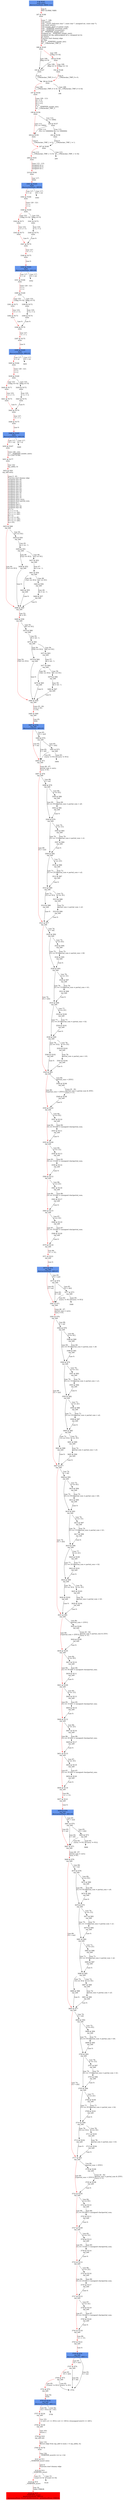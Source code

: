 digraph ARG {
node [style="filled" shape="box" color="white"]
0 [fillcolor="cornflowerblue" label="0 @ N141\nmain entry\nAbstractionState: ABS0: true\n" id="0"]
187 [label="187 @ N186\nmain\n" id="187"]
188 [label="188 @ N145\nmain\n" id="188"]
193 [label="193 @ N147\nmain\n" id="193"]
196 [label="196 @ N149\nmain\n" id="196"]
197 [label="197 @ N150\nmain\n" id="197"]
199 [label="199 @ N156\nmain\n" id="199"]
204 [label="204 @ N159\nmain\n" id="204"]
207 [label="207 @ N160\nmain\n" id="207"]
208 [label="208 @ N161\nmain\n" id="208"]
210 [label="210 @ N164\nmain\n" id="210"]
3301 [fillcolor="cornflowerblue" label="3301 @ N165\nmain\nAbstractionState: ABS98\n" id="3301"]
3302 [label="3302 @ N166\nmain\n" id="3302"]
3340 [label="3340 @ N169\nmain\n" id="3340"]
3342 [label="3342 @ N171\nmain\n" id="3342"]
3343 [label="3343 @ N173\nmain\n" id="3343"]
3347 [label="3347 @ N170\nmain\n" id="3347"]
3348 [label="3348 @ N175\nmain\n" id="3348"]
3350 [fillcolor="cornflowerblue" label="3350 @ N165\nmain\nAbstractionState: ABS100\n" id="3350"]
3351 [label="3351 @ N166\nmain\n" id="3351"]
3389 [label="3389 @ N169\nmain\n" id="3389"]
3391 [label="3391 @ N171\nmain\n" id="3391"]
3392 [label="3392 @ N173\nmain\n" id="3392"]
3396 [label="3396 @ N170\nmain\n" id="3396"]
3397 [label="3397 @ N175\nmain\n" id="3397"]
3399 [fillcolor="cornflowerblue" label="3399 @ N165\nmain\nAbstractionState: ABS102\n" id="3399"]
3400 [label="3400 @ N166\nmain\n" id="3400"]
3438 [label="3438 @ N169\nmain\n" id="3438"]
3440 [label="3440 @ N171\nmain\n" id="3440"]
3441 [label="3441 @ N173\nmain\n" id="3441"]
3445 [label="3445 @ N170\nmain\n" id="3445"]
3446 [label="3446 @ N175\nmain\n" id="3446"]
3448 [fillcolor="cornflowerblue" label="3448 @ N165\nmain\nAbstractionState: ABS104\n" id="3448"]
3450 [label="3450 @ N167\nmain\n" id="3450"]
3451 [label="3451 @ N177\nmain\n" id="3451"]
3452 [label="3452 @ N20\nmp_add entry\n" id="3452"]
3453 [label="3453 @ N48\nmp_add\n" id="3453"]
3468 [label="3468 @ N49\nmp_add\n" id="3468"]
3469 [label="3469 @ N58\nmp_add\n" id="3469"]
3484 [label="3484 @ N59\nmp_add\n" id="3484"]
3485 [label="3485 @ N69\nmp_add\n" id="3485"]
3487 [fillcolor="cornflowerblue" label="3487 @ N70\nmp_add\nAbstractionState: ABS105\n" id="3487"]
3495 [label="3495 @ N71\nmp_add\n" id="3495"]
3497 [label="3497 @ N76\nmp_add\n" id="3497"]
3521 [label="3521 @ N77\nmp_add\n" id="3521"]
3545 [label="3545 @ N91\nmp_add\n" id="3545"]
3550 [label="3550 @ N105\nmp_add\n" id="3550"]
3555 [label="3555 @ N109\nmp_add\n" id="3555"]
3560 [label="3560 @ N112\nmp_add\n" id="3560"]
3565 [label="3565 @ N115\nmp_add\n" id="3565"]
3570 [label="3570 @ N118\nmp_add\n" id="3570"]
3571 [label="3571 @ N121\nmp_add\n" id="3571"]
3573 [fillcolor="cornflowerblue" label="3573 @ N70\nmp_add\nAbstractionState: ABS107\n" id="3573"]
3581 [label="3581 @ N71\nmp_add\n" id="3581"]
3583 [label="3583 @ N76\nmp_add\n" id="3583"]
3607 [label="3607 @ N77\nmp_add\n" id="3607"]
3631 [label="3631 @ N91\nmp_add\n" id="3631"]
3636 [label="3636 @ N105\nmp_add\n" id="3636"]
3641 [label="3641 @ N109\nmp_add\n" id="3641"]
3646 [label="3646 @ N112\nmp_add\n" id="3646"]
3651 [label="3651 @ N115\nmp_add\n" id="3651"]
3656 [label="3656 @ N118\nmp_add\n" id="3656"]
3657 [label="3657 @ N121\nmp_add\n" id="3657"]
3659 [fillcolor="cornflowerblue" label="3659 @ N70\nmp_add\nAbstractionState: ABS109\n" id="3659"]
3667 [label="3667 @ N71\nmp_add\n" id="3667"]
3669 [label="3669 @ N76\nmp_add\n" id="3669"]
3693 [label="3693 @ N77\nmp_add\n" id="3693"]
3717 [label="3717 @ N91\nmp_add\n" id="3717"]
3722 [label="3722 @ N105\nmp_add\n" id="3722"]
3727 [label="3727 @ N109\nmp_add\n" id="3727"]
3732 [label="3732 @ N112\nmp_add\n" id="3732"]
3737 [label="3737 @ N115\nmp_add\n" id="3737"]
3742 [label="3742 @ N118\nmp_add\n" id="3742"]
3743 [label="3743 @ N121\nmp_add\n" id="3743"]
3745 [fillcolor="cornflowerblue" label="3745 @ N70\nmp_add\nAbstractionState: ABS111\n" id="3745"]
3747 [label="3747 @ N74\nmp_add\n" id="3747"]
3749 [label="3749 @ N73\nmp_add\n" id="3749"]
3752 [label="3752 @ N72\nmp_add\n" id="3752"]
3755 [fillcolor="cornflowerblue" label="3755 @ N122\nmp_add\nAbstractionState: ABS112\n" id="3755"]
3757 [label="3757 @ N124\nmp_add\n" id="3757"]
3758 [label="3758 @ N138\nmp_add\n" id="3758"]
3759 [label="3759 @ N19\nmp_add exit\n" id="3759"]
3760 [label="3760 @ N178\nmain\n" id="3760"]
4121 [label="4121 @ N11\n__VERIFIER_assert entry\n" id="4121"]
4122 [label="4122 @ N12\n__VERIFIER_assert\n" id="4122"]
4123 [label="4123 @ N14\n__VERIFIER_assert\n" id="4123"]
4126 [fillcolor="red" label="4126 @ N15\n__VERIFIER_assert\nAbstractionState: ABS121\n AutomatonState: ErrorLabelAutomaton: _predefinedState_ERROR\n" id="4126"]
3738 [label="3738 @ N119\nmp_add\n" id="3738"]
3740 [label="3740 @ N120\nmp_add\n" id="3740"]
3733 [label="3733 @ N116\nmp_add\n" id="3733"]
3735 [label="3735 @ N117\nmp_add\n" id="3735"]
3728 [label="3728 @ N113\nmp_add\n" id="3728"]
3730 [label="3730 @ N114\nmp_add\n" id="3730"]
3723 [label="3723 @ N110\nmp_add\n" id="3723"]
3725 [label="3725 @ N111\nmp_add\n" id="3725"]
3718 [label="3718 @ N106\nmp_add\n" id="3718"]
3720 [label="3720 @ N108\nmp_add\n" id="3720"]
3694 [label="3694 @ N92\nmp_add\n" id="3694"]
3700 [label="3700 @ N93\nmp_add\n" id="3700"]
3705 [label="3705 @ N96\nmp_add\n" id="3705"]
3710 [label="3710 @ N99\nmp_add\n" id="3710"]
3712 [label="3712 @ N102\nmp_add\n" id="3712"]
3711 [label="3711 @ N103\nmp_add\n" id="3711"]
3715 [label="3715 @ N104\nmp_add\n" id="3715"]
3706 [label="3706 @ N100\nmp_add\n" id="3706"]
3708 [label="3708 @ N101\nmp_add\n" id="3708"]
3701 [label="3701 @ N97\nmp_add\n" id="3701"]
3703 [label="3703 @ N98\nmp_add\n" id="3703"]
3696 [label="3696 @ N94\nmp_add\n" id="3696"]
3698 [label="3698 @ N95\nmp_add\n" id="3698"]
3670 [label="3670 @ N78\nmp_add\n" id="3670"]
3676 [label="3676 @ N79\nmp_add\n" id="3676"]
3681 [label="3681 @ N82\nmp_add\n" id="3681"]
3686 [label="3686 @ N85\nmp_add\n" id="3686"]
3688 [label="3688 @ N88\nmp_add\n" id="3688"]
3687 [label="3687 @ N89\nmp_add\n" id="3687"]
3691 [label="3691 @ N90\nmp_add\n" id="3691"]
3682 [label="3682 @ N86\nmp_add\n" id="3682"]
3684 [label="3684 @ N87\nmp_add\n" id="3684"]
3677 [label="3677 @ N83\nmp_add\n" id="3677"]
3679 [label="3679 @ N84\nmp_add\n" id="3679"]
3672 [label="3672 @ N80\nmp_add\n" id="3672"]
3674 [label="3674 @ N81\nmp_add\n" id="3674"]
3661 [label="3661 @ N74\nmp_add\n" id="3661"]
3663 [label="3663 @ N73\nmp_add\n" id="3663"]
3652 [label="3652 @ N119\nmp_add\n" id="3652"]
3654 [label="3654 @ N120\nmp_add\n" id="3654"]
3647 [label="3647 @ N116\nmp_add\n" id="3647"]
3649 [label="3649 @ N117\nmp_add\n" id="3649"]
3642 [label="3642 @ N113\nmp_add\n" id="3642"]
3644 [label="3644 @ N114\nmp_add\n" id="3644"]
3637 [label="3637 @ N110\nmp_add\n" id="3637"]
3639 [label="3639 @ N111\nmp_add\n" id="3639"]
3632 [label="3632 @ N106\nmp_add\n" id="3632"]
3634 [label="3634 @ N108\nmp_add\n" id="3634"]
3608 [label="3608 @ N92\nmp_add\n" id="3608"]
3614 [label="3614 @ N93\nmp_add\n" id="3614"]
3619 [label="3619 @ N96\nmp_add\n" id="3619"]
3624 [label="3624 @ N99\nmp_add\n" id="3624"]
3626 [label="3626 @ N102\nmp_add\n" id="3626"]
3625 [label="3625 @ N103\nmp_add\n" id="3625"]
3629 [label="3629 @ N104\nmp_add\n" id="3629"]
3620 [label="3620 @ N100\nmp_add\n" id="3620"]
3622 [label="3622 @ N101\nmp_add\n" id="3622"]
3615 [label="3615 @ N97\nmp_add\n" id="3615"]
3617 [label="3617 @ N98\nmp_add\n" id="3617"]
3610 [label="3610 @ N94\nmp_add\n" id="3610"]
3612 [label="3612 @ N95\nmp_add\n" id="3612"]
3584 [label="3584 @ N78\nmp_add\n" id="3584"]
3590 [label="3590 @ N79\nmp_add\n" id="3590"]
3595 [label="3595 @ N82\nmp_add\n" id="3595"]
3600 [label="3600 @ N85\nmp_add\n" id="3600"]
3602 [label="3602 @ N88\nmp_add\n" id="3602"]
3601 [label="3601 @ N89\nmp_add\n" id="3601"]
3605 [label="3605 @ N90\nmp_add\n" id="3605"]
3596 [label="3596 @ N86\nmp_add\n" id="3596"]
3598 [label="3598 @ N87\nmp_add\n" id="3598"]
3591 [label="3591 @ N83\nmp_add\n" id="3591"]
3593 [label="3593 @ N84\nmp_add\n" id="3593"]
3586 [label="3586 @ N80\nmp_add\n" id="3586"]
3588 [label="3588 @ N81\nmp_add\n" id="3588"]
3575 [label="3575 @ N74\nmp_add\n" id="3575"]
3577 [label="3577 @ N73\nmp_add\n" id="3577"]
3566 [label="3566 @ N119\nmp_add\n" id="3566"]
3568 [label="3568 @ N120\nmp_add\n" id="3568"]
3561 [label="3561 @ N116\nmp_add\n" id="3561"]
3563 [label="3563 @ N117\nmp_add\n" id="3563"]
3556 [label="3556 @ N113\nmp_add\n" id="3556"]
3558 [label="3558 @ N114\nmp_add\n" id="3558"]
3551 [label="3551 @ N110\nmp_add\n" id="3551"]
3553 [label="3553 @ N111\nmp_add\n" id="3553"]
3546 [label="3546 @ N106\nmp_add\n" id="3546"]
3548 [label="3548 @ N108\nmp_add\n" id="3548"]
3522 [label="3522 @ N92\nmp_add\n" id="3522"]
3528 [label="3528 @ N93\nmp_add\n" id="3528"]
3533 [label="3533 @ N96\nmp_add\n" id="3533"]
3538 [label="3538 @ N99\nmp_add\n" id="3538"]
3540 [label="3540 @ N102\nmp_add\n" id="3540"]
3539 [label="3539 @ N103\nmp_add\n" id="3539"]
3543 [label="3543 @ N104\nmp_add\n" id="3543"]
3534 [label="3534 @ N100\nmp_add\n" id="3534"]
3536 [label="3536 @ N101\nmp_add\n" id="3536"]
3529 [label="3529 @ N97\nmp_add\n" id="3529"]
3531 [label="3531 @ N98\nmp_add\n" id="3531"]
3524 [label="3524 @ N94\nmp_add\n" id="3524"]
3526 [label="3526 @ N95\nmp_add\n" id="3526"]
3498 [label="3498 @ N78\nmp_add\n" id="3498"]
3504 [label="3504 @ N79\nmp_add\n" id="3504"]
3509 [label="3509 @ N82\nmp_add\n" id="3509"]
3514 [label="3514 @ N85\nmp_add\n" id="3514"]
3516 [label="3516 @ N88\nmp_add\n" id="3516"]
3515 [label="3515 @ N89\nmp_add\n" id="3515"]
3519 [label="3519 @ N90\nmp_add\n" id="3519"]
3510 [label="3510 @ N86\nmp_add\n" id="3510"]
3512 [label="3512 @ N87\nmp_add\n" id="3512"]
3505 [label="3505 @ N83\nmp_add\n" id="3505"]
3507 [label="3507 @ N84\nmp_add\n" id="3507"]
3500 [label="3500 @ N80\nmp_add\n" id="3500"]
3502 [label="3502 @ N81\nmp_add\n" id="3502"]
3489 [label="3489 @ N74\nmp_add\n" id="3489"]
3491 [label="3491 @ N73\nmp_add\n" id="3491"]
3470 [label="3470 @ N60\nmp_add\n" id="3470"]
3472 [label="3472 @ N61\nmp_add\n" id="3472"]
3474 [label="3474 @ N62\nmp_add\n" id="3474"]
3473 [label="3473 @ N63\nmp_add\n" id="3473"]
3477 [label="3477 @ N64\nmp_add\n" id="3477"]
3479 [label="3479 @ N65\nmp_add\n" id="3479"]
3478 [label="3478 @ N66\nmp_add\n" id="3478"]
3482 [label="3482 @ N67\nmp_add\n" id="3482"]
3454 [label="3454 @ N50\nmp_add\n" id="3454"]
3456 [label="3456 @ N51\nmp_add\n" id="3456"]
3458 [label="3458 @ N52\nmp_add\n" id="3458"]
3457 [label="3457 @ N53\nmp_add\n" id="3457"]
3461 [label="3461 @ N54\nmp_add\n" id="3461"]
3463 [label="3463 @ N55\nmp_add\n" id="3463"]
3462 [label="3462 @ N56\nmp_add\n" id="3462"]
3466 [label="3466 @ N57\nmp_add\n" id="3466"]
3439 [label="3439 @ N172\nmain\n" id="3439"]
3443 [label="3443 @ N174\nmain\n" id="3443"]
3390 [label="3390 @ N172\nmain\n" id="3390"]
3394 [label="3394 @ N174\nmain\n" id="3394"]
3341 [label="3341 @ N172\nmain\n" id="3341"]
3345 [label="3345 @ N174\nmain\n" id="3345"]
200 [label="200 @ N157\nmain\n" id="200"]
202 [label="202 @ N158\nmain\n" id="202"]
190 [label="190 @ N146\nmain\n" id="190"]
192 [label="192 @ N148\nmain\n" id="192"]
0 -> 187 [color="red" label="Line 0: \lINIT GLOBAL VARS\l" id="0 -> 187"]
187 -> 188 [color="red" label="Lines 7 - 108: \lvoid abort();\lvoid __assert_fail(const char *, const char *, unsigned int, const char *);\lvoid reach_error();\lvoid assume_abort_if_not(int cond);\lvoid __VERIFIER_assert(int cond);\lvoid __VERIFIER_assume(int);\lint __VERIFIER_nondet_int();\lunsigned int __VERIFIER_nondet_uint();\lunsigned int mp_add(unsigned int a, unsigned int b);\lint main();\lFunction start dummy edge\lint flag;\lflag = __VERIFIER_nondet_int();\lint __CPAchecker_TMP_0;\l" id="187 -> 188"]
188 -> 190 [color="red" label="Line 108: \l[!(flag == 0)]\l" id="188 -> 190"]
188 -> 193 [label="Line 108: \l[flag == 0]\l" id="188 -> 193"]
193 -> 196 [label="Line 0: \l__CPAchecker_TMP_0 = 1;\l" id="193 -> 196"]
196 -> 197 [color="red" label="Line 108: \l[__CPAchecker_TMP_0 != 0]\l" id="196 -> 197"]
196 -> 198 [label="Line 108: \l[!(__CPAchecker_TMP_0 != 0)]\l" id="196 -> 198"]
197 -> 199 [color="red" label="Lines 109 - 113: \lint i = 0;\lint x = 0;\lint y = 0;\lint n;\ln = __VERIFIER_nondet_int();\lint __CPAchecker_TMP_1;\l" id="197 -> 199"]
199 -> 200 [label="Line 113: \l[n >= 1000]\l" id="199 -> 200"]
199 -> 204 [color="red" label="Line 113: \l[!(n >= 1000)]\l" id="199 -> 204"]
204 -> 207 [color="red" label="Line 0: \l__CPAchecker_TMP_1 = 0;\l" id="204 -> 207"]
207 -> 208 [color="red" label="Line 113: \l[__CPAchecker_TMP_1 != 0]\l" id="207 -> 208"]
207 -> 209 [label="Line 113: \l[!(__CPAchecker_TMP_1 != 0)]\l" id="207 -> 209"]
208 -> 210 [color="red" label="Lines 115 - 115: \lunsigned int a;\lunsigned int b;\lunsigned int r;\l" id="208 -> 210"]
210 -> 3301 [color="red" label="Line 117: \lwhile\l" id="210 -> 3301"]
3301 -> 3302 [color="red" label="Line 117: \l[i < n]\l" id="3301 -> 3302"]
3301 -> 3303 [label="Line 117: \l[!(i < n)]\l" id="3301 -> 3303"]
3302 -> 3340 [color="red" label="Lines 120 - 121: \lx = x;\ly = y;\l" id="3302 -> 3340"]
3340 -> 3341 [label="Line 122: \l[flag == 0]\l" id="3340 -> 3341"]
3340 -> 3342 [color="red" label="Line 122: \l[!(flag == 0)]\l" id="3340 -> 3342"]
3342 -> 3343 [color="red" label="Line 123: \lx = x + 3;\l" id="3342 -> 3343"]
3343 -> 3347 [color="red" label="Line 0: \l\l" id="3343 -> 3347"]
3347 -> 3348 [color="red" label="Line 127: \li = i + 1;\l" id="3347 -> 3348"]
3348 -> 3350 [color="red" label="Line 0: \l\l" id="3348 -> 3350"]
3350 -> 3351 [color="red" label="Line 117: \l[i < n]\l" id="3350 -> 3351"]
3350 -> 3352 [label="Line 117: \l[!(i < n)]\l" id="3350 -> 3352"]
3351 -> 3389 [color="red" label="Lines 120 - 121: \lx = x;\ly = y;\l" id="3351 -> 3389"]
3389 -> 3390 [label="Line 122: \l[flag == 0]\l" id="3389 -> 3390"]
3389 -> 3391 [color="red" label="Line 122: \l[!(flag == 0)]\l" id="3389 -> 3391"]
3391 -> 3392 [color="red" label="Line 123: \lx = x + 3;\l" id="3391 -> 3392"]
3392 -> 3396 [color="red" label="Line 0: \l\l" id="3392 -> 3396"]
3396 -> 3397 [color="red" label="Line 127: \li = i + 1;\l" id="3396 -> 3397"]
3397 -> 3399 [color="red" label="Line 0: \l\l" id="3397 -> 3399"]
3399 -> 3400 [color="red" label="Line 117: \l[i < n]\l" id="3399 -> 3400"]
3399 -> 3401 [label="Line 117: \l[!(i < n)]\l" id="3399 -> 3401"]
3400 -> 3438 [color="red" label="Lines 120 - 121: \lx = x;\ly = y;\l" id="3400 -> 3438"]
3438 -> 3439 [label="Line 122: \l[flag == 0]\l" id="3438 -> 3439"]
3438 -> 3440 [color="red" label="Line 122: \l[!(flag == 0)]\l" id="3438 -> 3440"]
3440 -> 3441 [color="red" label="Line 123: \lx = x + 3;\l" id="3440 -> 3441"]
3441 -> 3445 [color="red" label="Line 0: \l\l" id="3441 -> 3445"]
3445 -> 3446 [color="red" label="Line 127: \li = i + 1;\l" id="3445 -> 3446"]
3446 -> 3448 [color="red" label="Line 0: \l\l" id="3446 -> 3448"]
3448 -> 3449 [label="Line 117: \l[i < n]\l" id="3448 -> 3449"]
3448 -> 3450 [color="red" label="Line 117: \l[!(i < n)]\l" id="3448 -> 3450"]
3450 -> 3451 [color="red" label="Lines 130 - 131: \la = __VERIFIER_nondet_uint();\lb = 234770789;\l" id="3450 -> 3451"]
3451 -> 3452 [color="red" label="Line 132: \lmp_add(a, b)\l" id="3451 -> 3452"]
3452 -> 3453 [color="red" label="Lines 0 - 43: \lFunction start dummy edge\lunsigned char a0;\lunsigned char a1;\lunsigned char a2;\lunsigned char a3;\lunsigned char b0;\lunsigned char b1;\lunsigned char b2;\lunsigned char b3;\lunsigned char r0;\lunsigned char r1;\lunsigned char r2;\lunsigned char r3;\lunsigned short carry;\lunsigned short partial_sum;\lunsigned int r;\lunsigned char i;\lunsigned char na;\lunsigned char nb;\la0 = a;\la1 = a >> 8;\la2 = a >> 16U;\la3 = a >> 24U;\lb0 = b;\lb1 = b >> 8U;\lb2 = b >> 16U;\lb3 = b >> 24U;\lna = 4U;\l" id="3452 -> 3453"]
3453 -> 3454 [label="Line 44: \l[a3 == 0U]\l" id="3453 -> 3454"]
3453 -> 3468 [color="red" label="Line 44: \l[!(a3 == 0U)]\l" id="3453 -> 3468"]
3468 -> 3469 [color="red" label="Line 53: \lnb = 4U;\l" id="3468 -> 3469"]
3469 -> 3470 [label="Line 54: \l[b3 == 0U]\l" id="3469 -> 3470"]
3469 -> 3484 [color="red" label="Line 54: \l[!(b3 == 0U)]\l" id="3469 -> 3484"]
3484 -> 3485 [color="red" label="Lines 63 - 64: \lcarry = 0U;\li = 0U;\l" id="3484 -> 3485"]
3485 -> 3487 [color="red" label="Line 65: \lwhile\l" id="3485 -> 3487"]
3487 -> 3489 [label="Line 65: \l[!(i < na)]\l" id="3487 -> 3489"]
3487 -> 3495 [color="red" label="Line 65: \l[i < na]\l" id="3487 -> 3495"]
3495 -> 3497 [color="red" label="Lines 66 - 67: \lpartial_sum = carry;\lcarry = 0U;\l" id="3495 -> 3497"]
3497 -> 3498 [label="Line 68: \l[i < na]\l" id="3497 -> 3498"]
3497 -> 3521 [color="red" label="Line 68: \l[!(i < na)]\l" id="3497 -> 3521"]
3521 -> 3522 [label="Line 74: \l[i < nb]\l" id="3521 -> 3522"]
3521 -> 3545 [color="red" label="Line 74: \l[!(i < nb)]\l" id="3521 -> 3545"]
3545 -> 3546 [label="Line 80: \l[partial_sum > 255U]\l" id="3545 -> 3546"]
3545 -> 3550 [color="red" label="Line 80: \l[!(partial_sum > 255U)]\l" id="3545 -> 3550"]
3550 -> 3551 [label="Line 84: \l[i == 0U]\l" id="3550 -> 3551"]
3550 -> 3555 [color="red" label="Line 84: \l[!(i == 0U)]\l" id="3550 -> 3555"]
3555 -> 3556 [label="Line 85: \l[i == 1U]\l" id="3555 -> 3556"]
3555 -> 3560 [color="red" label="Line 85: \l[!(i == 1U)]\l" id="3555 -> 3560"]
3560 -> 3561 [label="Line 86: \l[i == 2U]\l" id="3560 -> 3561"]
3560 -> 3565 [color="red" label="Line 86: \l[!(i == 2U)]\l" id="3560 -> 3565"]
3565 -> 3566 [label="Line 87: \l[i == 3U]\l" id="3565 -> 3566"]
3565 -> 3570 [color="red" label="Line 87: \l[!(i == 3U)]\l" id="3565 -> 3570"]
3570 -> 3571 [color="red" label="Line 89: \li = i + 1U;\l" id="3570 -> 3571"]
3571 -> 3573 [color="red" label="Line 0: \l\l" id="3571 -> 3573"]
3573 -> 3575 [label="Line 65: \l[!(i < na)]\l" id="3573 -> 3575"]
3573 -> 3581 [color="red" label="Line 65: \l[i < na]\l" id="3573 -> 3581"]
3581 -> 3583 [color="red" label="Lines 66 - 67: \lpartial_sum = carry;\lcarry = 0U;\l" id="3581 -> 3583"]
3583 -> 3584 [label="Line 68: \l[i < na]\l" id="3583 -> 3584"]
3583 -> 3607 [color="red" label="Line 68: \l[!(i < na)]\l" id="3583 -> 3607"]
3607 -> 3608 [label="Line 74: \l[i < nb]\l" id="3607 -> 3608"]
3607 -> 3631 [color="red" label="Line 74: \l[!(i < nb)]\l" id="3607 -> 3631"]
3631 -> 3632 [label="Line 80: \l[partial_sum > 255U]\l" id="3631 -> 3632"]
3631 -> 3636 [color="red" label="Line 80: \l[!(partial_sum > 255U)]\l" id="3631 -> 3636"]
3636 -> 3637 [label="Line 84: \l[i == 0U]\l" id="3636 -> 3637"]
3636 -> 3641 [color="red" label="Line 84: \l[!(i == 0U)]\l" id="3636 -> 3641"]
3641 -> 3642 [label="Line 85: \l[i == 1U]\l" id="3641 -> 3642"]
3641 -> 3646 [color="red" label="Line 85: \l[!(i == 1U)]\l" id="3641 -> 3646"]
3646 -> 3647 [label="Line 86: \l[i == 2U]\l" id="3646 -> 3647"]
3646 -> 3651 [color="red" label="Line 86: \l[!(i == 2U)]\l" id="3646 -> 3651"]
3651 -> 3652 [label="Line 87: \l[i == 3U]\l" id="3651 -> 3652"]
3651 -> 3656 [color="red" label="Line 87: \l[!(i == 3U)]\l" id="3651 -> 3656"]
3656 -> 3657 [color="red" label="Line 89: \li = i + 1U;\l" id="3656 -> 3657"]
3657 -> 3659 [color="red" label="Line 0: \l\l" id="3657 -> 3659"]
3659 -> 3661 [label="Line 65: \l[!(i < na)]\l" id="3659 -> 3661"]
3659 -> 3667 [color="red" label="Line 65: \l[i < na]\l" id="3659 -> 3667"]
3667 -> 3669 [color="red" label="Lines 66 - 67: \lpartial_sum = carry;\lcarry = 0U;\l" id="3667 -> 3669"]
3669 -> 3670 [label="Line 68: \l[i < na]\l" id="3669 -> 3670"]
3669 -> 3693 [color="red" label="Line 68: \l[!(i < na)]\l" id="3669 -> 3693"]
3693 -> 3694 [label="Line 74: \l[i < nb]\l" id="3693 -> 3694"]
3693 -> 3717 [color="red" label="Line 74: \l[!(i < nb)]\l" id="3693 -> 3717"]
3717 -> 3718 [label="Line 80: \l[partial_sum > 255U]\l" id="3717 -> 3718"]
3717 -> 3722 [color="red" label="Line 80: \l[!(partial_sum > 255U)]\l" id="3717 -> 3722"]
3722 -> 3723 [label="Line 84: \l[i == 0U]\l" id="3722 -> 3723"]
3722 -> 3727 [color="red" label="Line 84: \l[!(i == 0U)]\l" id="3722 -> 3727"]
3727 -> 3728 [label="Line 85: \l[i == 1U]\l" id="3727 -> 3728"]
3727 -> 3732 [color="red" label="Line 85: \l[!(i == 1U)]\l" id="3727 -> 3732"]
3732 -> 3733 [label="Line 86: \l[i == 2U]\l" id="3732 -> 3733"]
3732 -> 3737 [color="red" label="Line 86: \l[!(i == 2U)]\l" id="3732 -> 3737"]
3737 -> 3738 [label="Line 87: \l[i == 3U]\l" id="3737 -> 3738"]
3737 -> 3742 [color="red" label="Line 87: \l[!(i == 3U)]\l" id="3737 -> 3742"]
3742 -> 3743 [color="red" label="Line 89: \li = i + 1U;\l" id="3742 -> 3743"]
3743 -> 3745 [color="red" label="Line 0: \l\l" id="3743 -> 3745"]
3745 -> 3747 [color="red" label="Line 65: \l[!(i < na)]\l" id="3745 -> 3747"]
3745 -> 3753 [label="Line 65: \l[i < na]\l" id="3745 -> 3753"]
3747 -> 3749 [color="red" label="Line 65: \l[!(i < nb)]\l" id="3747 -> 3749"]
3747 -> 3753 [label="Line 65: \l[i < nb]\l" id="3747 -> 3753"]
3749 -> 3752 [color="red" label="Line 65: \l[!(carry != 0U)]\l" id="3749 -> 3752"]
3749 -> 3753 [label="Line 65: \l[carry != 0U]\l" id="3749 -> 3753"]
3752 -> 3755 [color="red" label="Line 92: \lwhile\l" id="3752 -> 3755"]
3755 -> 3756 [label="Line 92: \l[i < 4U]\l" id="3755 -> 3756"]
3755 -> 3757 [color="red" label="Line 92: \l[!(i < 4U)]\l" id="3755 -> 3757"]
3757 -> 3758 [color="red" label="Line 101: \lr = ((r0 | (r1 << 8U)) | (r2 << 16U)) | (((unsigned int)r3) << 24U);\l" id="3757 -> 3758"]
3758 -> 3759 [color="red" label="Line 103: \lreturn r;\l" id="3758 -> 3759"]
3759 -> 3760 [color="red" label="Line 132: \lReturn edge from mp_add to main: r = mp_add(a, b);\l" id="3759 -> 3760"]
3760 -> 4121 [color="red" label="Line 134: \l__VERIFIER_assert(r == (a + b))\l" id="3760 -> 4121"]
4121 -> 4122 [color="red" label="Line 0: \lFunction start dummy edge\l" id="4121 -> 4122"]
4122 -> 4123 [color="red" label="Line 15: \l[cond == 0]\l" id="4122 -> 4123"]
4122 -> 4124 [label="Line 15: \l[!(cond == 0)]\l" id="4122 -> 4124"]
4123 -> 4126 [color="red" label="Line 16: \lLabel: ERROR\l" id="4123 -> 4126"]
3738 -> 3740 [label="Line 87: \lr3 = (unsigned char)partial_sum;\l" id="3738 -> 3740"]
3740 -> 3742 [label="Line 0: \l\l" id="3740 -> 3742"]
3733 -> 3735 [label="Line 86: \lr2 = (unsigned char)partial_sum;\l" id="3733 -> 3735"]
3735 -> 3737 [label="Line 0: \l\l" id="3735 -> 3737"]
3728 -> 3730 [label="Line 85: \lr1 = (unsigned char)partial_sum;\l" id="3728 -> 3730"]
3730 -> 3732 [label="Line 0: \l\l" id="3730 -> 3732"]
3723 -> 3725 [label="Line 84: \lr0 = (unsigned char)partial_sum;\l" id="3723 -> 3725"]
3725 -> 3727 [label="Line 0: \l\l" id="3725 -> 3727"]
3718 -> 3720 [label="Lines 81 - 82: \lpartial_sum = partial_sum & 255U;\lcarry = 1U;\l" id="3718 -> 3720"]
3720 -> 3722 [label="Line 0: \l\l" id="3720 -> 3722"]
3694 -> 3696 [label="Line 75: \l[i == 0U]\l" id="3694 -> 3696"]
3694 -> 3700 [label="Line 75: \l[!(i == 0U)]\l" id="3694 -> 3700"]
3700 -> 3701 [label="Line 76: \l[i == 1U]\l" id="3700 -> 3701"]
3700 -> 3705 [label="Line 76: \l[!(i == 1U)]\l" id="3700 -> 3705"]
3705 -> 3706 [label="Line 77: \l[i == 2U]\l" id="3705 -> 3706"]
3705 -> 3710 [label="Line 77: \l[!(i == 2U)]\l" id="3705 -> 3710"]
3710 -> 3711 [label="Line 78: \l[i == 3U]\l" id="3710 -> 3711"]
3710 -> 3712 [label="Line 78: \l[!(i == 3U)]\l" id="3710 -> 3712"]
3712 -> 3717 [label="Line 0: \l\l" id="3712 -> 3717"]
3711 -> 3715 [label="Line 78: \lpartial_sum = partial_sum + b3;\l" id="3711 -> 3715"]
3715 -> 3717 [label="Line 0: \l\l" id="3715 -> 3717"]
3706 -> 3708 [label="Line 77: \lpartial_sum = partial_sum + b2;\l" id="3706 -> 3708"]
3708 -> 3710 [label="Line 0: \l\l" id="3708 -> 3710"]
3701 -> 3703 [label="Line 76: \lpartial_sum = partial_sum + b1;\l" id="3701 -> 3703"]
3703 -> 3705 [label="Line 0: \l\l" id="3703 -> 3705"]
3696 -> 3698 [label="Line 75: \lpartial_sum = partial_sum + b0;\l" id="3696 -> 3698"]
3698 -> 3700 [label="Line 0: \l\l" id="3698 -> 3700"]
3670 -> 3672 [label="Line 69: \l[i == 0U]\l" id="3670 -> 3672"]
3670 -> 3676 [label="Line 69: \l[!(i == 0U)]\l" id="3670 -> 3676"]
3676 -> 3677 [label="Line 70: \l[i == 1U]\l" id="3676 -> 3677"]
3676 -> 3681 [label="Line 70: \l[!(i == 1U)]\l" id="3676 -> 3681"]
3681 -> 3682 [label="Line 71: \l[i == 2U]\l" id="3681 -> 3682"]
3681 -> 3686 [label="Line 71: \l[!(i == 2U)]\l" id="3681 -> 3686"]
3686 -> 3687 [label="Line 72: \l[i == 3U]\l" id="3686 -> 3687"]
3686 -> 3688 [label="Line 72: \l[!(i == 3U)]\l" id="3686 -> 3688"]
3688 -> 3693 [label="Line 0: \l\l" id="3688 -> 3693"]
3687 -> 3691 [label="Line 72: \lpartial_sum = partial_sum + a3;\l" id="3687 -> 3691"]
3691 -> 3693 [label="Line 0: \l\l" id="3691 -> 3693"]
3682 -> 3684 [label="Line 71: \lpartial_sum = partial_sum + a2;\l" id="3682 -> 3684"]
3684 -> 3686 [label="Line 0: \l\l" id="3684 -> 3686"]
3677 -> 3679 [label="Line 70: \lpartial_sum = partial_sum + a1;\l" id="3677 -> 3679"]
3679 -> 3681 [label="Line 0: \l\l" id="3679 -> 3681"]
3672 -> 3674 [label="Line 69: \lpartial_sum = partial_sum + a0;\l" id="3672 -> 3674"]
3674 -> 3676 [label="Line 0: \l\l" id="3674 -> 3676"]
3661 -> 3663 [label="Line 65: \l[!(i < nb)]\l" id="3661 -> 3663"]
3661 -> 3667 [label="Line 65: \l[i < nb]\l" id="3661 -> 3667"]
3663 -> 3666 [label="Line 65: \l[!(carry != 0U)]\l" id="3663 -> 3666"]
3663 -> 3667 [label="Line 65: \l[carry != 0U]\l" id="3663 -> 3667"]
3652 -> 3654 [label="Line 87: \lr3 = (unsigned char)partial_sum;\l" id="3652 -> 3654"]
3654 -> 3656 [label="Line 0: \l\l" id="3654 -> 3656"]
3647 -> 3649 [label="Line 86: \lr2 = (unsigned char)partial_sum;\l" id="3647 -> 3649"]
3649 -> 3651 [label="Line 0: \l\l" id="3649 -> 3651"]
3642 -> 3644 [label="Line 85: \lr1 = (unsigned char)partial_sum;\l" id="3642 -> 3644"]
3644 -> 3646 [label="Line 0: \l\l" id="3644 -> 3646"]
3637 -> 3639 [label="Line 84: \lr0 = (unsigned char)partial_sum;\l" id="3637 -> 3639"]
3639 -> 3641 [label="Line 0: \l\l" id="3639 -> 3641"]
3632 -> 3634 [label="Lines 81 - 82: \lpartial_sum = partial_sum & 255U;\lcarry = 1U;\l" id="3632 -> 3634"]
3634 -> 3636 [label="Line 0: \l\l" id="3634 -> 3636"]
3608 -> 3610 [label="Line 75: \l[i == 0U]\l" id="3608 -> 3610"]
3608 -> 3614 [label="Line 75: \l[!(i == 0U)]\l" id="3608 -> 3614"]
3614 -> 3615 [label="Line 76: \l[i == 1U]\l" id="3614 -> 3615"]
3614 -> 3619 [label="Line 76: \l[!(i == 1U)]\l" id="3614 -> 3619"]
3619 -> 3620 [label="Line 77: \l[i == 2U]\l" id="3619 -> 3620"]
3619 -> 3624 [label="Line 77: \l[!(i == 2U)]\l" id="3619 -> 3624"]
3624 -> 3625 [label="Line 78: \l[i == 3U]\l" id="3624 -> 3625"]
3624 -> 3626 [label="Line 78: \l[!(i == 3U)]\l" id="3624 -> 3626"]
3626 -> 3631 [label="Line 0: \l\l" id="3626 -> 3631"]
3625 -> 3629 [label="Line 78: \lpartial_sum = partial_sum + b3;\l" id="3625 -> 3629"]
3629 -> 3631 [label="Line 0: \l\l" id="3629 -> 3631"]
3620 -> 3622 [label="Line 77: \lpartial_sum = partial_sum + b2;\l" id="3620 -> 3622"]
3622 -> 3624 [label="Line 0: \l\l" id="3622 -> 3624"]
3615 -> 3617 [label="Line 76: \lpartial_sum = partial_sum + b1;\l" id="3615 -> 3617"]
3617 -> 3619 [label="Line 0: \l\l" id="3617 -> 3619"]
3610 -> 3612 [label="Line 75: \lpartial_sum = partial_sum + b0;\l" id="3610 -> 3612"]
3612 -> 3614 [label="Line 0: \l\l" id="3612 -> 3614"]
3584 -> 3586 [label="Line 69: \l[i == 0U]\l" id="3584 -> 3586"]
3584 -> 3590 [label="Line 69: \l[!(i == 0U)]\l" id="3584 -> 3590"]
3590 -> 3591 [label="Line 70: \l[i == 1U]\l" id="3590 -> 3591"]
3590 -> 3595 [label="Line 70: \l[!(i == 1U)]\l" id="3590 -> 3595"]
3595 -> 3596 [label="Line 71: \l[i == 2U]\l" id="3595 -> 3596"]
3595 -> 3600 [label="Line 71: \l[!(i == 2U)]\l" id="3595 -> 3600"]
3600 -> 3601 [label="Line 72: \l[i == 3U]\l" id="3600 -> 3601"]
3600 -> 3602 [label="Line 72: \l[!(i == 3U)]\l" id="3600 -> 3602"]
3602 -> 3607 [label="Line 0: \l\l" id="3602 -> 3607"]
3601 -> 3605 [label="Line 72: \lpartial_sum = partial_sum + a3;\l" id="3601 -> 3605"]
3605 -> 3607 [label="Line 0: \l\l" id="3605 -> 3607"]
3596 -> 3598 [label="Line 71: \lpartial_sum = partial_sum + a2;\l" id="3596 -> 3598"]
3598 -> 3600 [label="Line 0: \l\l" id="3598 -> 3600"]
3591 -> 3593 [label="Line 70: \lpartial_sum = partial_sum + a1;\l" id="3591 -> 3593"]
3593 -> 3595 [label="Line 0: \l\l" id="3593 -> 3595"]
3586 -> 3588 [label="Line 69: \lpartial_sum = partial_sum + a0;\l" id="3586 -> 3588"]
3588 -> 3590 [label="Line 0: \l\l" id="3588 -> 3590"]
3575 -> 3577 [label="Line 65: \l[!(i < nb)]\l" id="3575 -> 3577"]
3575 -> 3581 [label="Line 65: \l[i < nb]\l" id="3575 -> 3581"]
3577 -> 3580 [label="Line 65: \l[!(carry != 0U)]\l" id="3577 -> 3580"]
3577 -> 3581 [label="Line 65: \l[carry != 0U]\l" id="3577 -> 3581"]
3566 -> 3568 [label="Line 87: \lr3 = (unsigned char)partial_sum;\l" id="3566 -> 3568"]
3568 -> 3570 [label="Line 0: \l\l" id="3568 -> 3570"]
3561 -> 3563 [label="Line 86: \lr2 = (unsigned char)partial_sum;\l" id="3561 -> 3563"]
3563 -> 3565 [label="Line 0: \l\l" id="3563 -> 3565"]
3556 -> 3558 [label="Line 85: \lr1 = (unsigned char)partial_sum;\l" id="3556 -> 3558"]
3558 -> 3560 [label="Line 0: \l\l" id="3558 -> 3560"]
3551 -> 3553 [label="Line 84: \lr0 = (unsigned char)partial_sum;\l" id="3551 -> 3553"]
3553 -> 3555 [label="Line 0: \l\l" id="3553 -> 3555"]
3546 -> 3548 [label="Lines 81 - 82: \lpartial_sum = partial_sum & 255U;\lcarry = 1U;\l" id="3546 -> 3548"]
3548 -> 3550 [label="Line 0: \l\l" id="3548 -> 3550"]
3522 -> 3524 [label="Line 75: \l[i == 0U]\l" id="3522 -> 3524"]
3522 -> 3528 [label="Line 75: \l[!(i == 0U)]\l" id="3522 -> 3528"]
3528 -> 3529 [label="Line 76: \l[i == 1U]\l" id="3528 -> 3529"]
3528 -> 3533 [label="Line 76: \l[!(i == 1U)]\l" id="3528 -> 3533"]
3533 -> 3534 [label="Line 77: \l[i == 2U]\l" id="3533 -> 3534"]
3533 -> 3538 [label="Line 77: \l[!(i == 2U)]\l" id="3533 -> 3538"]
3538 -> 3539 [label="Line 78: \l[i == 3U]\l" id="3538 -> 3539"]
3538 -> 3540 [label="Line 78: \l[!(i == 3U)]\l" id="3538 -> 3540"]
3540 -> 3545 [label="Line 0: \l\l" id="3540 -> 3545"]
3539 -> 3543 [label="Line 78: \lpartial_sum = partial_sum + b3;\l" id="3539 -> 3543"]
3543 -> 3545 [label="Line 0: \l\l" id="3543 -> 3545"]
3534 -> 3536 [label="Line 77: \lpartial_sum = partial_sum + b2;\l" id="3534 -> 3536"]
3536 -> 3538 [label="Line 0: \l\l" id="3536 -> 3538"]
3529 -> 3531 [label="Line 76: \lpartial_sum = partial_sum + b1;\l" id="3529 -> 3531"]
3531 -> 3533 [label="Line 0: \l\l" id="3531 -> 3533"]
3524 -> 3526 [label="Line 75: \lpartial_sum = partial_sum + b0;\l" id="3524 -> 3526"]
3526 -> 3528 [label="Line 0: \l\l" id="3526 -> 3528"]
3498 -> 3500 [label="Line 69: \l[i == 0U]\l" id="3498 -> 3500"]
3498 -> 3504 [label="Line 69: \l[!(i == 0U)]\l" id="3498 -> 3504"]
3504 -> 3505 [label="Line 70: \l[i == 1U]\l" id="3504 -> 3505"]
3504 -> 3509 [label="Line 70: \l[!(i == 1U)]\l" id="3504 -> 3509"]
3509 -> 3510 [label="Line 71: \l[i == 2U]\l" id="3509 -> 3510"]
3509 -> 3514 [label="Line 71: \l[!(i == 2U)]\l" id="3509 -> 3514"]
3514 -> 3515 [label="Line 72: \l[i == 3U]\l" id="3514 -> 3515"]
3514 -> 3516 [label="Line 72: \l[!(i == 3U)]\l" id="3514 -> 3516"]
3516 -> 3521 [label="Line 0: \l\l" id="3516 -> 3521"]
3515 -> 3519 [label="Line 72: \lpartial_sum = partial_sum + a3;\l" id="3515 -> 3519"]
3519 -> 3521 [label="Line 0: \l\l" id="3519 -> 3521"]
3510 -> 3512 [label="Line 71: \lpartial_sum = partial_sum + a2;\l" id="3510 -> 3512"]
3512 -> 3514 [label="Line 0: \l\l" id="3512 -> 3514"]
3505 -> 3507 [label="Line 70: \lpartial_sum = partial_sum + a1;\l" id="3505 -> 3507"]
3507 -> 3509 [label="Line 0: \l\l" id="3507 -> 3509"]
3500 -> 3502 [label="Line 69: \lpartial_sum = partial_sum + a0;\l" id="3500 -> 3502"]
3502 -> 3504 [label="Line 0: \l\l" id="3502 -> 3504"]
3489 -> 3491 [label="Line 65: \l[!(i < nb)]\l" id="3489 -> 3491"]
3489 -> 3495 [label="Line 65: \l[i < nb]\l" id="3489 -> 3495"]
3491 -> 3494 [label="Line 65: \l[!(carry != 0U)]\l" id="3491 -> 3494"]
3491 -> 3495 [label="Line 65: \l[carry != 0U]\l" id="3491 -> 3495"]
3470 -> 3472 [label="Line 55: \lnb = nb - 1;\l" id="3470 -> 3472"]
3472 -> 3473 [label="Line 56: \l[b2 == 0U]\l" id="3472 -> 3473"]
3472 -> 3474 [label="Line 56: \l[!(b2 == 0U)]\l" id="3472 -> 3474"]
3474 -> 3484 [label="Line 0: \l\l" id="3474 -> 3484"]
3473 -> 3477 [label="Line 57: \lnb = nb - 1;\l" id="3473 -> 3477"]
3477 -> 3478 [label="Line 58: \l[b1 == 0U]\l" id="3477 -> 3478"]
3477 -> 3479 [label="Line 58: \l[!(b1 == 0U)]\l" id="3477 -> 3479"]
3479 -> 3484 [label="Line 0: \l\l" id="3479 -> 3484"]
3478 -> 3482 [label="Line 59: \lnb = nb - 1;\l" id="3478 -> 3482"]
3482 -> 3484 [label="Line 0: \l\l" id="3482 -> 3484"]
3454 -> 3456 [label="Line 45: \lna = na - 1;\l" id="3454 -> 3456"]
3456 -> 3457 [label="Line 46: \l[a2 == 0U]\l" id="3456 -> 3457"]
3456 -> 3458 [label="Line 46: \l[!(a2 == 0U)]\l" id="3456 -> 3458"]
3458 -> 3468 [label="Line 0: \l\l" id="3458 -> 3468"]
3457 -> 3461 [label="Line 47: \lna = na - 1;\l" id="3457 -> 3461"]
3461 -> 3462 [label="Line 48: \l[a1 == 0U]\l" id="3461 -> 3462"]
3461 -> 3463 [label="Line 48: \l[!(a1 == 0U)]\l" id="3461 -> 3463"]
3463 -> 3468 [label="Line 0: \l\l" id="3463 -> 3468"]
3462 -> 3466 [label="Line 49: \lna = na - 1;\l" id="3462 -> 3466"]
3466 -> 3468 [label="Line 0: \l\l" id="3466 -> 3468"]
3439 -> 3443 [label="Line 125: \ly = y + 2;\l" id="3439 -> 3443"]
3443 -> 3445 [label="Line 0: \l\l" id="3443 -> 3445"]
3390 -> 3394 [label="Line 125: \ly = y + 2;\l" id="3390 -> 3394"]
3394 -> 3396 [label="Line 0: \l\l" id="3394 -> 3396"]
3341 -> 3345 [label="Line 125: \ly = y + 2;\l" id="3341 -> 3345"]
3345 -> 3347 [label="Line 0: \l\l" id="3345 -> 3347"]
200 -> 202 [label="Line 113: \l[n <= 1000000]\l" id="200 -> 202"]
200 -> 204 [label="Line 113: \l[!(n <= 1000000)]\l" id="200 -> 204"]
202 -> 207 [label="Line 0: \l__CPAchecker_TMP_1 = 1;\l" id="202 -> 207"]
190 -> 192 [color="red" label="Line 108: \l[!(flag == 1)]\l" id="190 -> 192"]
190 -> 193 [label="Line 108: \l[flag == 1]\l" id="190 -> 193"]
192 -> 196 [color="red" label="Line 0: \l__CPAchecker_TMP_0 = 0;\l" id="192 -> 196"]
}
